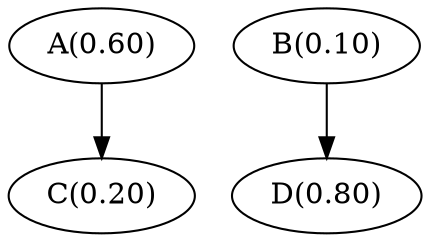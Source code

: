
strict digraph intermittent_edge_and_progress {

	// Node definitions.

	"A(0.60)";

	"B(0.10)";

	"C(0.20)";

	"D(0.80)";


	// Edge definitions.

	"A(0.60)" -> "C(0.20)";

	"B(0.10)" -> "D(0.80)";

}